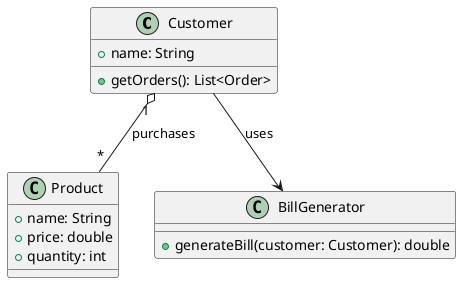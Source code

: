 @startuml
class Customer {
    +name: String
    +getOrders(): List<Order>
}

class Product {
    +name: String
    +price: double
    +quantity: int
}

class BillGenerator {
    +generateBill(customer: Customer): double
}

Customer "1" o-- "*" Product : "purchases"
Customer --> BillGenerator : "uses"
@enduml
